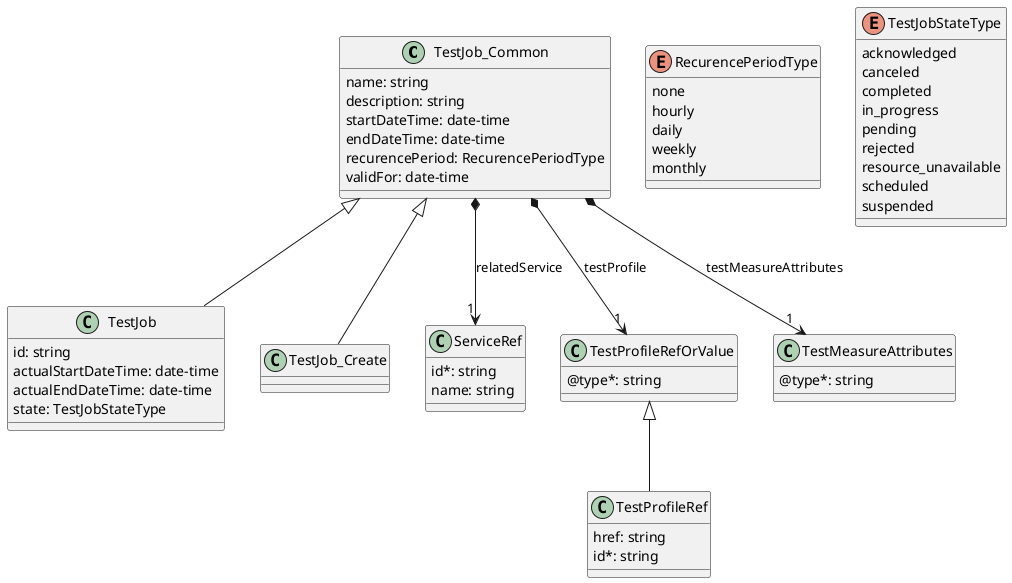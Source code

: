 @startuml testJobModel


class TestJob_Common {
    name: string
    description: string
    startDateTime: date-time
    endDateTime: date-time
    recurencePeriod: RecurencePeriodType
    validFor: date-time
}
TestJob_Common <|-- TestJob

class TestJob {
    id: string
    actualStartDateTime: date-time
    actualEndDateTime: date-time
    state: TestJobStateType
}



enum RecurencePeriodType {
    none
    hourly
    daily
    weekly
    monthly
}

enum TestJobStateType{
    acknowledged
    canceled
    completed
    in_progress
    pending
    rejected
    resource_unavailable
    scheduled
    suspended
}


class TestJob_Create {

}
TestJob_Common <|-- TestJob_Create
TestJob_Common *-->"1" ServiceRef : relatedService
TestJob_Common *-->"1" TestProfileRefOrValue : testProfile
TestJob_Common *-->"1" TestMeasureAttributes : testMeasureAttributes

class TestMeasureAttributes {
    @type*: string
}

class TestProfileRefOrValue {
    @type*: string
}

class TestProfileRef {

    href: string
    id*: string
}
TestProfileRefOrValue <|-- TestProfileRef




class ServiceRef {
    id*: string
    name: string
}


@enduml